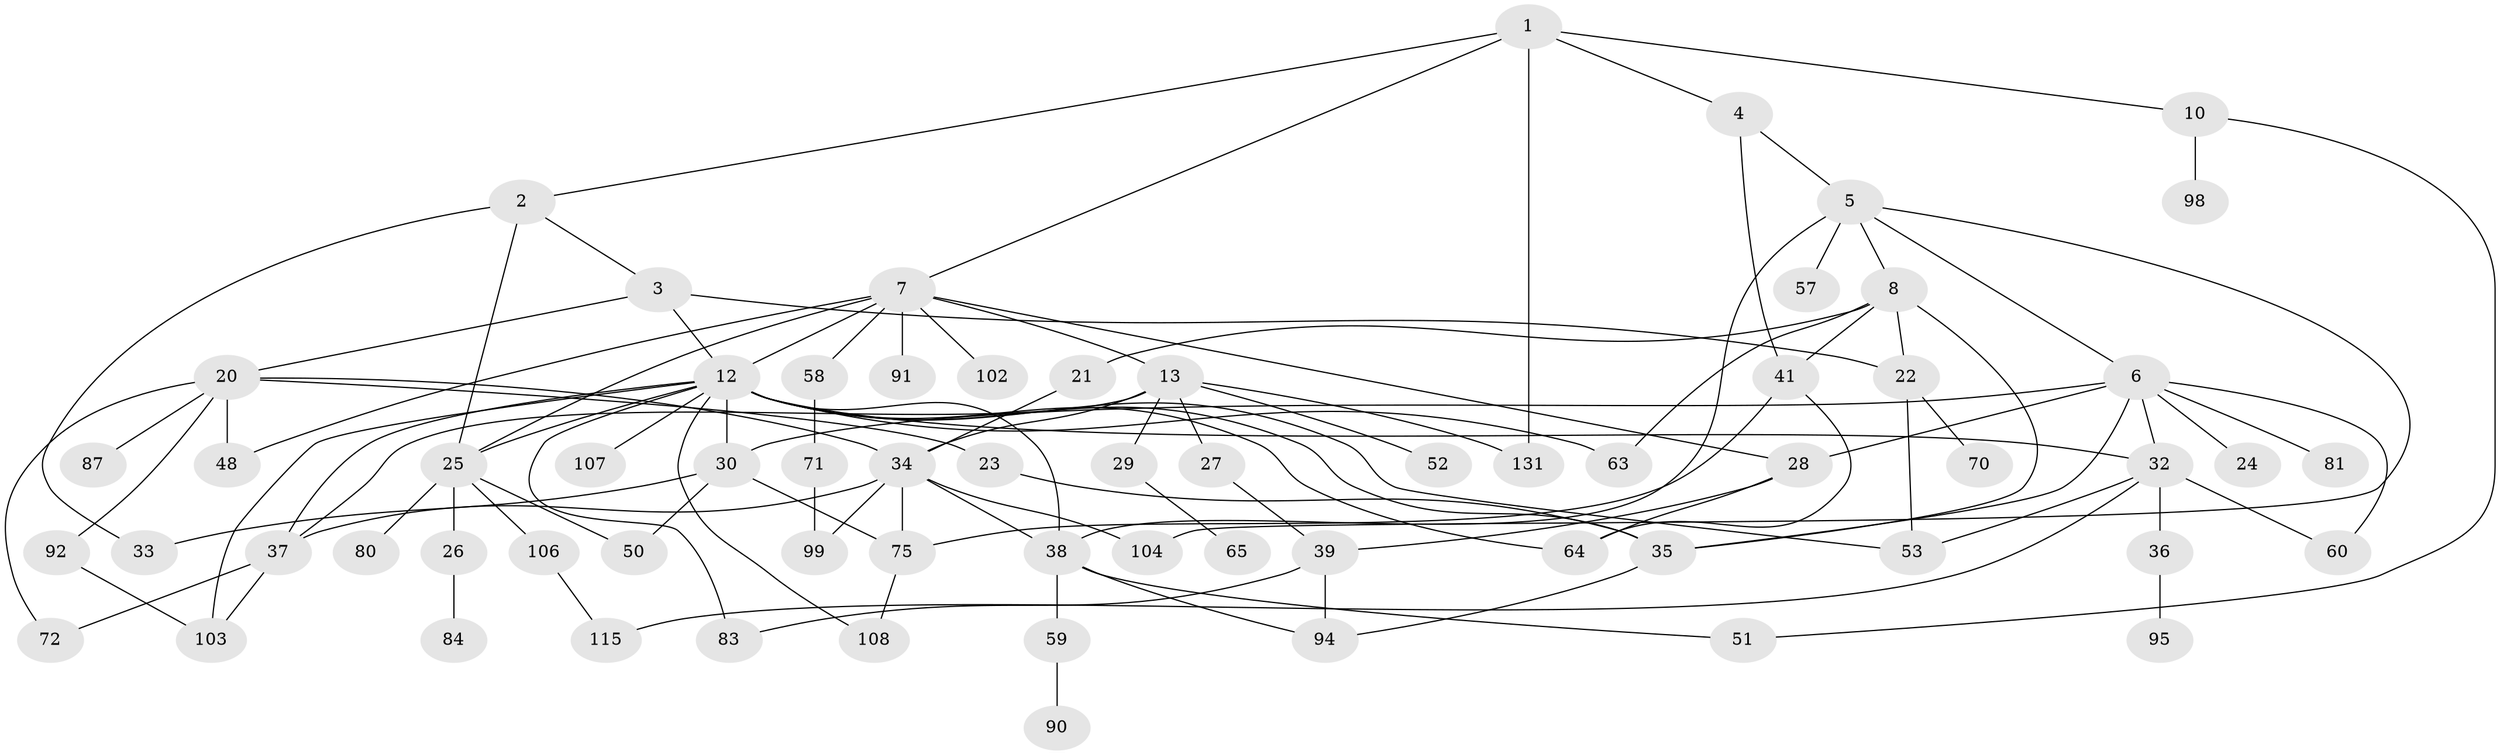 // original degree distribution, {5: 0.06716417910447761, 4: 0.08208955223880597, 3: 0.20149253731343283, 6: 0.029850746268656716, 9: 0.007462686567164179, 2: 0.3656716417910448, 7: 0.022388059701492536, 1: 0.22388059701492538}
// Generated by graph-tools (version 1.1) at 2025/13/03/09/25 04:13:34]
// undirected, 67 vertices, 107 edges
graph export_dot {
graph [start="1"]
  node [color=gray90,style=filled];
  1;
  2;
  3 [super="+66+11"];
  4;
  5 [super="+123"];
  6 [super="+14+45"];
  7 [super="+19+89+86+69+88+40"];
  8 [super="+15+18+9"];
  10;
  12 [super="+44+46+17+16"];
  13;
  20;
  21 [super="+109"];
  22;
  23;
  24;
  25 [super="+61+31"];
  26;
  27;
  28 [super="+112"];
  29;
  30 [super="+67"];
  32 [super="+105"];
  33;
  34 [super="+42"];
  35 [super="+68"];
  36;
  37 [super="+93+110"];
  38 [super="+54+111"];
  39 [super="+47+85"];
  41 [super="+126"];
  48;
  50;
  51 [super="+96"];
  52;
  53 [super="+55"];
  57;
  58;
  59;
  60 [super="+74+97"];
  63 [super="+73"];
  64 [super="+77"];
  65;
  70;
  71;
  72 [super="+130"];
  75 [super="+118"];
  80;
  81;
  83;
  84;
  87;
  90;
  91;
  92;
  94 [super="+121+134"];
  95;
  98;
  99 [super="+114"];
  102;
  103 [super="+122"];
  104;
  106;
  107 [super="+129"];
  108;
  115;
  131;
  1 -- 2;
  1 -- 4;
  1 -- 7;
  1 -- 10;
  1 -- 131;
  2 -- 3;
  2 -- 33;
  2 -- 25;
  3 -- 12;
  3 -- 20;
  3 -- 22;
  4 -- 5;
  4 -- 41;
  5 -- 6;
  5 -- 8;
  5 -- 57;
  5 -- 104;
  5 -- 38;
  6 -- 32;
  6 -- 81;
  6 -- 24;
  6 -- 60;
  6 -- 28;
  6 -- 30;
  6 -- 35;
  7 -- 13;
  7 -- 102;
  7 -- 58;
  7 -- 48;
  7 -- 91;
  7 -- 12;
  7 -- 28;
  7 -- 25;
  8 -- 41;
  8 -- 21;
  8 -- 63;
  8 -- 22;
  8 -- 35;
  10 -- 51;
  10 -- 98;
  12 -- 83;
  12 -- 63;
  12 -- 103;
  12 -- 32;
  12 -- 35;
  12 -- 108;
  12 -- 53;
  12 -- 25;
  12 -- 107;
  12 -- 30;
  12 -- 64;
  12 -- 37;
  12 -- 38;
  13 -- 27;
  13 -- 29;
  13 -- 34;
  13 -- 37;
  13 -- 52;
  13 -- 131;
  20 -- 23;
  20 -- 48;
  20 -- 72;
  20 -- 87;
  20 -- 92;
  20 -- 34;
  21 -- 34;
  22 -- 53;
  22 -- 70;
  23 -- 35;
  25 -- 26;
  25 -- 80;
  25 -- 50 [weight=2];
  25 -- 106;
  26 -- 84;
  27 -- 39;
  28 -- 39;
  28 -- 64;
  29 -- 65;
  30 -- 33;
  30 -- 50;
  30 -- 75;
  32 -- 36;
  32 -- 115;
  32 -- 53;
  32 -- 60;
  34 -- 38;
  34 -- 75;
  34 -- 104;
  34 -- 99;
  34 -- 37;
  35 -- 94;
  36 -- 95;
  37 -- 72;
  37 -- 103;
  38 -- 94;
  38 -- 59;
  38 -- 51;
  39 -- 83;
  39 -- 94;
  41 -- 75;
  41 -- 64;
  58 -- 71;
  59 -- 90;
  71 -- 99;
  75 -- 108;
  92 -- 103;
  106 -- 115;
}
